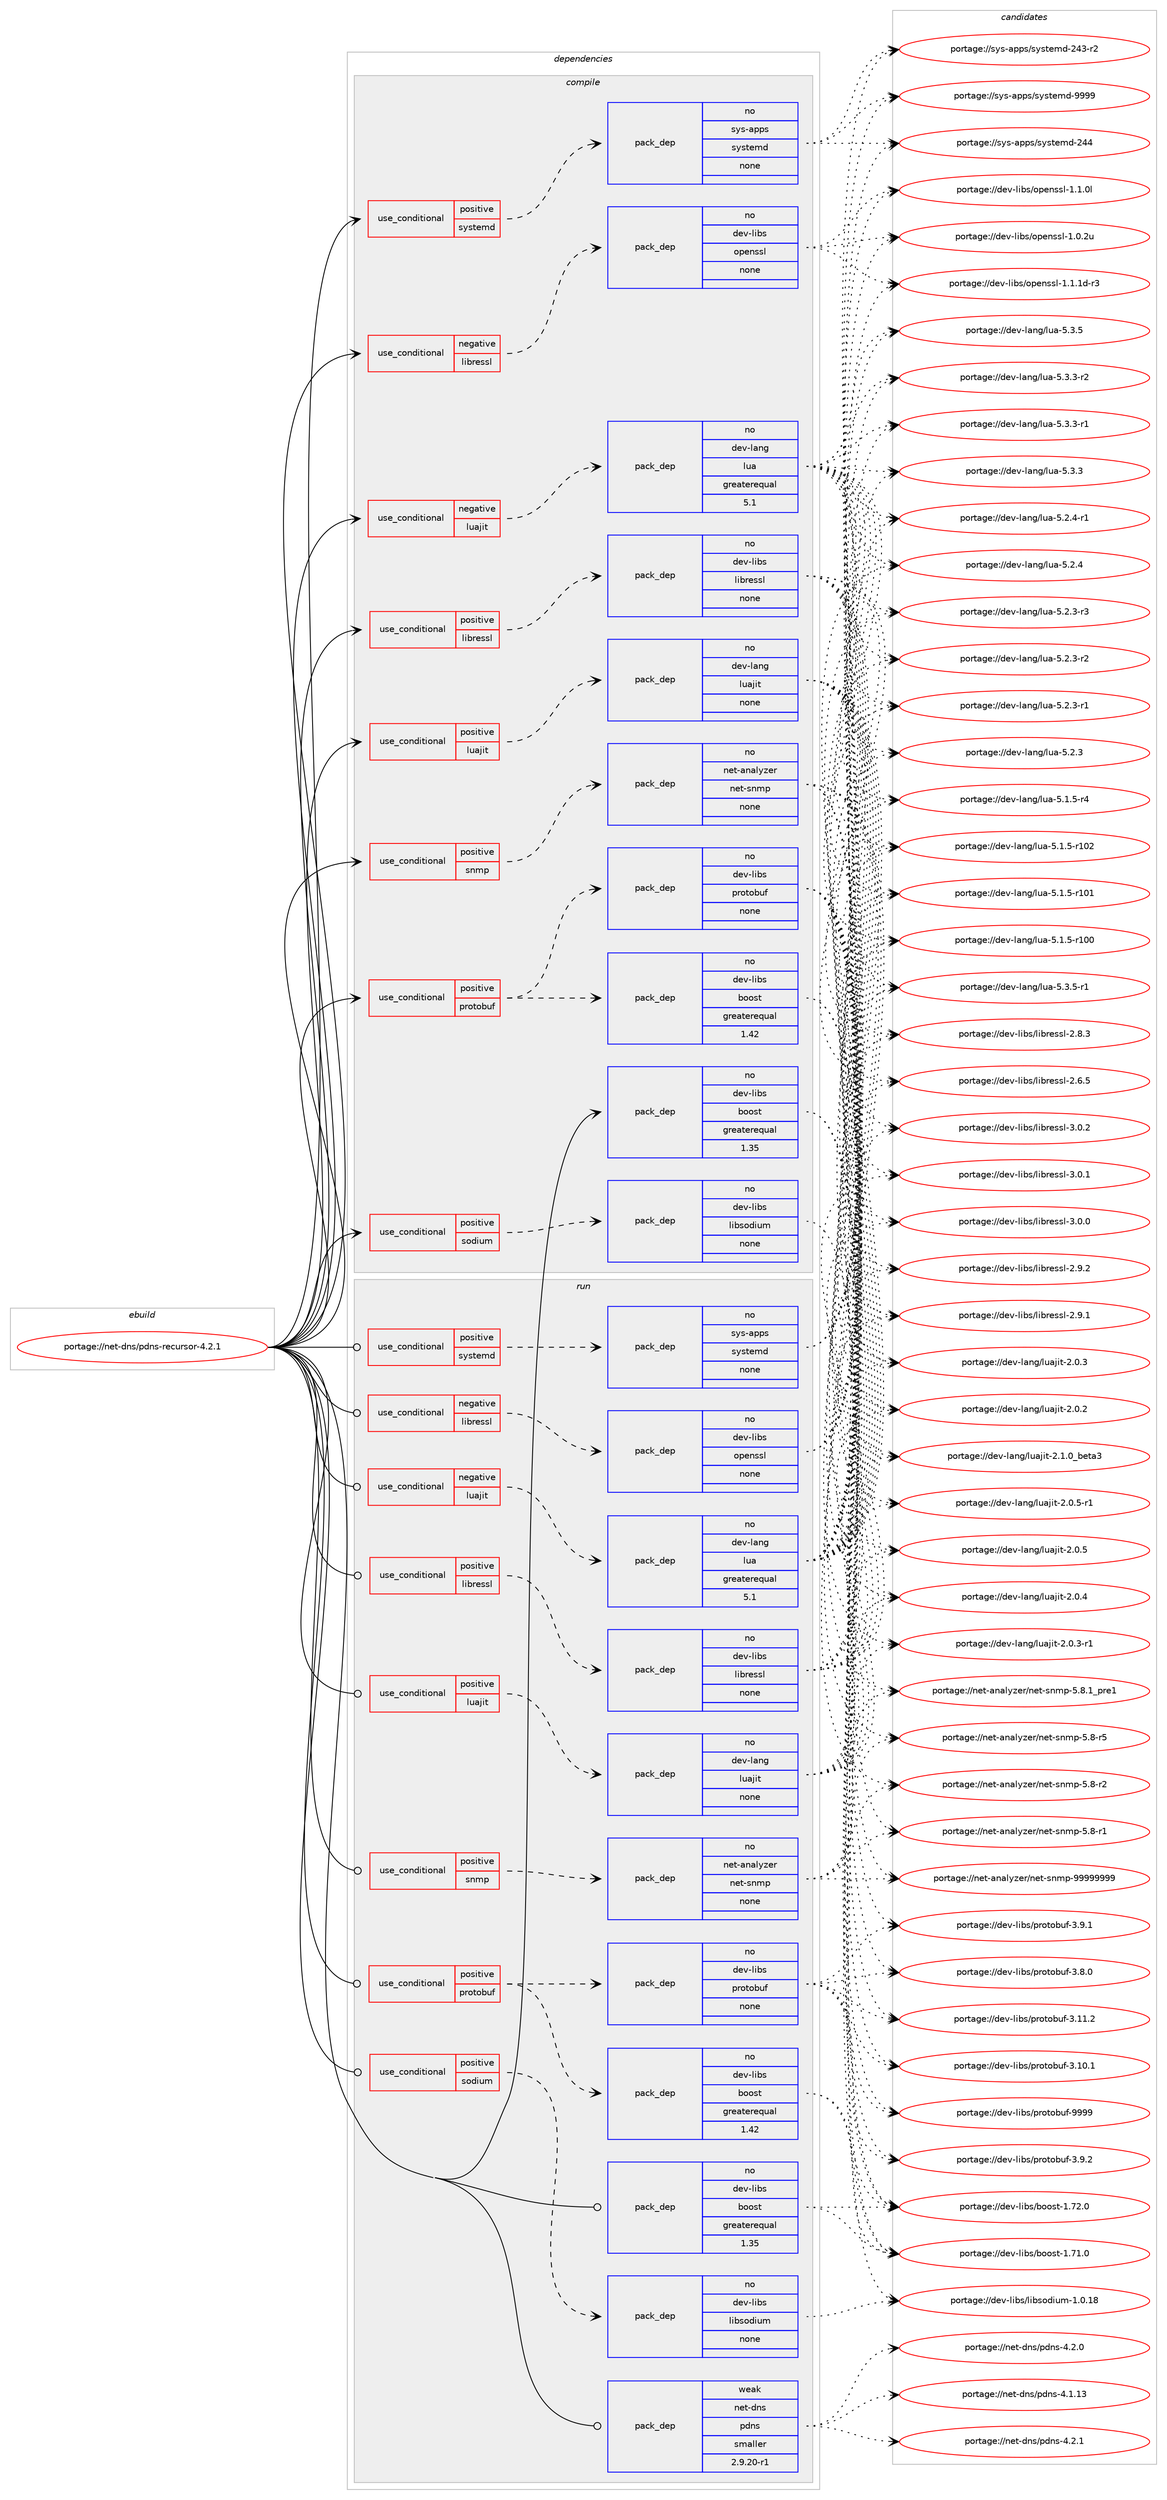 digraph prolog {

# *************
# Graph options
# *************

newrank=true;
concentrate=true;
compound=true;
graph [rankdir=LR,fontname=Helvetica,fontsize=10,ranksep=1.5];#, ranksep=2.5, nodesep=0.2];
edge  [arrowhead=vee];
node  [fontname=Helvetica,fontsize=10];

# **********
# The ebuild
# **********

subgraph cluster_leftcol {
color=gray;
rank=same;
label=<<i>ebuild</i>>;
id [label="portage://net-dns/pdns-recursor-4.2.1", color=red, width=4, href="../net-dns/pdns-recursor-4.2.1.svg"];
}

# ****************
# The dependencies
# ****************

subgraph cluster_midcol {
color=gray;
label=<<i>dependencies</i>>;
subgraph cluster_compile {
fillcolor="#eeeeee";
style=filled;
label=<<i>compile</i>>;
subgraph cond34055 {
dependency160494 [label=<<TABLE BORDER="0" CELLBORDER="1" CELLSPACING="0" CELLPADDING="4"><TR><TD ROWSPAN="3" CELLPADDING="10">use_conditional</TD></TR><TR><TD>negative</TD></TR><TR><TD>libressl</TD></TR></TABLE>>, shape=none, color=red];
subgraph pack123861 {
dependency160495 [label=<<TABLE BORDER="0" CELLBORDER="1" CELLSPACING="0" CELLPADDING="4" WIDTH="220"><TR><TD ROWSPAN="6" CELLPADDING="30">pack_dep</TD></TR><TR><TD WIDTH="110">no</TD></TR><TR><TD>dev-libs</TD></TR><TR><TD>openssl</TD></TR><TR><TD>none</TD></TR><TR><TD></TD></TR></TABLE>>, shape=none, color=blue];
}
dependency160494:e -> dependency160495:w [weight=20,style="dashed",arrowhead="vee"];
}
id:e -> dependency160494:w [weight=20,style="solid",arrowhead="vee"];
subgraph cond34056 {
dependency160496 [label=<<TABLE BORDER="0" CELLBORDER="1" CELLSPACING="0" CELLPADDING="4"><TR><TD ROWSPAN="3" CELLPADDING="10">use_conditional</TD></TR><TR><TD>negative</TD></TR><TR><TD>luajit</TD></TR></TABLE>>, shape=none, color=red];
subgraph pack123862 {
dependency160497 [label=<<TABLE BORDER="0" CELLBORDER="1" CELLSPACING="0" CELLPADDING="4" WIDTH="220"><TR><TD ROWSPAN="6" CELLPADDING="30">pack_dep</TD></TR><TR><TD WIDTH="110">no</TD></TR><TR><TD>dev-lang</TD></TR><TR><TD>lua</TD></TR><TR><TD>greaterequal</TD></TR><TR><TD>5.1</TD></TR></TABLE>>, shape=none, color=blue];
}
dependency160496:e -> dependency160497:w [weight=20,style="dashed",arrowhead="vee"];
}
id:e -> dependency160496:w [weight=20,style="solid",arrowhead="vee"];
subgraph cond34057 {
dependency160498 [label=<<TABLE BORDER="0" CELLBORDER="1" CELLSPACING="0" CELLPADDING="4"><TR><TD ROWSPAN="3" CELLPADDING="10">use_conditional</TD></TR><TR><TD>positive</TD></TR><TR><TD>libressl</TD></TR></TABLE>>, shape=none, color=red];
subgraph pack123863 {
dependency160499 [label=<<TABLE BORDER="0" CELLBORDER="1" CELLSPACING="0" CELLPADDING="4" WIDTH="220"><TR><TD ROWSPAN="6" CELLPADDING="30">pack_dep</TD></TR><TR><TD WIDTH="110">no</TD></TR><TR><TD>dev-libs</TD></TR><TR><TD>libressl</TD></TR><TR><TD>none</TD></TR><TR><TD></TD></TR></TABLE>>, shape=none, color=blue];
}
dependency160498:e -> dependency160499:w [weight=20,style="dashed",arrowhead="vee"];
}
id:e -> dependency160498:w [weight=20,style="solid",arrowhead="vee"];
subgraph cond34058 {
dependency160500 [label=<<TABLE BORDER="0" CELLBORDER="1" CELLSPACING="0" CELLPADDING="4"><TR><TD ROWSPAN="3" CELLPADDING="10">use_conditional</TD></TR><TR><TD>positive</TD></TR><TR><TD>luajit</TD></TR></TABLE>>, shape=none, color=red];
subgraph pack123864 {
dependency160501 [label=<<TABLE BORDER="0" CELLBORDER="1" CELLSPACING="0" CELLPADDING="4" WIDTH="220"><TR><TD ROWSPAN="6" CELLPADDING="30">pack_dep</TD></TR><TR><TD WIDTH="110">no</TD></TR><TR><TD>dev-lang</TD></TR><TR><TD>luajit</TD></TR><TR><TD>none</TD></TR><TR><TD></TD></TR></TABLE>>, shape=none, color=blue];
}
dependency160500:e -> dependency160501:w [weight=20,style="dashed",arrowhead="vee"];
}
id:e -> dependency160500:w [weight=20,style="solid",arrowhead="vee"];
subgraph cond34059 {
dependency160502 [label=<<TABLE BORDER="0" CELLBORDER="1" CELLSPACING="0" CELLPADDING="4"><TR><TD ROWSPAN="3" CELLPADDING="10">use_conditional</TD></TR><TR><TD>positive</TD></TR><TR><TD>protobuf</TD></TR></TABLE>>, shape=none, color=red];
subgraph pack123865 {
dependency160503 [label=<<TABLE BORDER="0" CELLBORDER="1" CELLSPACING="0" CELLPADDING="4" WIDTH="220"><TR><TD ROWSPAN="6" CELLPADDING="30">pack_dep</TD></TR><TR><TD WIDTH="110">no</TD></TR><TR><TD>dev-libs</TD></TR><TR><TD>protobuf</TD></TR><TR><TD>none</TD></TR><TR><TD></TD></TR></TABLE>>, shape=none, color=blue];
}
dependency160502:e -> dependency160503:w [weight=20,style="dashed",arrowhead="vee"];
subgraph pack123866 {
dependency160504 [label=<<TABLE BORDER="0" CELLBORDER="1" CELLSPACING="0" CELLPADDING="4" WIDTH="220"><TR><TD ROWSPAN="6" CELLPADDING="30">pack_dep</TD></TR><TR><TD WIDTH="110">no</TD></TR><TR><TD>dev-libs</TD></TR><TR><TD>boost</TD></TR><TR><TD>greaterequal</TD></TR><TR><TD>1.42</TD></TR></TABLE>>, shape=none, color=blue];
}
dependency160502:e -> dependency160504:w [weight=20,style="dashed",arrowhead="vee"];
}
id:e -> dependency160502:w [weight=20,style="solid",arrowhead="vee"];
subgraph cond34060 {
dependency160505 [label=<<TABLE BORDER="0" CELLBORDER="1" CELLSPACING="0" CELLPADDING="4"><TR><TD ROWSPAN="3" CELLPADDING="10">use_conditional</TD></TR><TR><TD>positive</TD></TR><TR><TD>snmp</TD></TR></TABLE>>, shape=none, color=red];
subgraph pack123867 {
dependency160506 [label=<<TABLE BORDER="0" CELLBORDER="1" CELLSPACING="0" CELLPADDING="4" WIDTH="220"><TR><TD ROWSPAN="6" CELLPADDING="30">pack_dep</TD></TR><TR><TD WIDTH="110">no</TD></TR><TR><TD>net-analyzer</TD></TR><TR><TD>net-snmp</TD></TR><TR><TD>none</TD></TR><TR><TD></TD></TR></TABLE>>, shape=none, color=blue];
}
dependency160505:e -> dependency160506:w [weight=20,style="dashed",arrowhead="vee"];
}
id:e -> dependency160505:w [weight=20,style="solid",arrowhead="vee"];
subgraph cond34061 {
dependency160507 [label=<<TABLE BORDER="0" CELLBORDER="1" CELLSPACING="0" CELLPADDING="4"><TR><TD ROWSPAN="3" CELLPADDING="10">use_conditional</TD></TR><TR><TD>positive</TD></TR><TR><TD>sodium</TD></TR></TABLE>>, shape=none, color=red];
subgraph pack123868 {
dependency160508 [label=<<TABLE BORDER="0" CELLBORDER="1" CELLSPACING="0" CELLPADDING="4" WIDTH="220"><TR><TD ROWSPAN="6" CELLPADDING="30">pack_dep</TD></TR><TR><TD WIDTH="110">no</TD></TR><TR><TD>dev-libs</TD></TR><TR><TD>libsodium</TD></TR><TR><TD>none</TD></TR><TR><TD></TD></TR></TABLE>>, shape=none, color=blue];
}
dependency160507:e -> dependency160508:w [weight=20,style="dashed",arrowhead="vee"];
}
id:e -> dependency160507:w [weight=20,style="solid",arrowhead="vee"];
subgraph cond34062 {
dependency160509 [label=<<TABLE BORDER="0" CELLBORDER="1" CELLSPACING="0" CELLPADDING="4"><TR><TD ROWSPAN="3" CELLPADDING="10">use_conditional</TD></TR><TR><TD>positive</TD></TR><TR><TD>systemd</TD></TR></TABLE>>, shape=none, color=red];
subgraph pack123869 {
dependency160510 [label=<<TABLE BORDER="0" CELLBORDER="1" CELLSPACING="0" CELLPADDING="4" WIDTH="220"><TR><TD ROWSPAN="6" CELLPADDING="30">pack_dep</TD></TR><TR><TD WIDTH="110">no</TD></TR><TR><TD>sys-apps</TD></TR><TR><TD>systemd</TD></TR><TR><TD>none</TD></TR><TR><TD></TD></TR></TABLE>>, shape=none, color=blue];
}
dependency160509:e -> dependency160510:w [weight=20,style="dashed",arrowhead="vee"];
}
id:e -> dependency160509:w [weight=20,style="solid",arrowhead="vee"];
subgraph pack123870 {
dependency160511 [label=<<TABLE BORDER="0" CELLBORDER="1" CELLSPACING="0" CELLPADDING="4" WIDTH="220"><TR><TD ROWSPAN="6" CELLPADDING="30">pack_dep</TD></TR><TR><TD WIDTH="110">no</TD></TR><TR><TD>dev-libs</TD></TR><TR><TD>boost</TD></TR><TR><TD>greaterequal</TD></TR><TR><TD>1.35</TD></TR></TABLE>>, shape=none, color=blue];
}
id:e -> dependency160511:w [weight=20,style="solid",arrowhead="vee"];
}
subgraph cluster_compileandrun {
fillcolor="#eeeeee";
style=filled;
label=<<i>compile and run</i>>;
}
subgraph cluster_run {
fillcolor="#eeeeee";
style=filled;
label=<<i>run</i>>;
subgraph cond34063 {
dependency160512 [label=<<TABLE BORDER="0" CELLBORDER="1" CELLSPACING="0" CELLPADDING="4"><TR><TD ROWSPAN="3" CELLPADDING="10">use_conditional</TD></TR><TR><TD>negative</TD></TR><TR><TD>libressl</TD></TR></TABLE>>, shape=none, color=red];
subgraph pack123871 {
dependency160513 [label=<<TABLE BORDER="0" CELLBORDER="1" CELLSPACING="0" CELLPADDING="4" WIDTH="220"><TR><TD ROWSPAN="6" CELLPADDING="30">pack_dep</TD></TR><TR><TD WIDTH="110">no</TD></TR><TR><TD>dev-libs</TD></TR><TR><TD>openssl</TD></TR><TR><TD>none</TD></TR><TR><TD></TD></TR></TABLE>>, shape=none, color=blue];
}
dependency160512:e -> dependency160513:w [weight=20,style="dashed",arrowhead="vee"];
}
id:e -> dependency160512:w [weight=20,style="solid",arrowhead="odot"];
subgraph cond34064 {
dependency160514 [label=<<TABLE BORDER="0" CELLBORDER="1" CELLSPACING="0" CELLPADDING="4"><TR><TD ROWSPAN="3" CELLPADDING="10">use_conditional</TD></TR><TR><TD>negative</TD></TR><TR><TD>luajit</TD></TR></TABLE>>, shape=none, color=red];
subgraph pack123872 {
dependency160515 [label=<<TABLE BORDER="0" CELLBORDER="1" CELLSPACING="0" CELLPADDING="4" WIDTH="220"><TR><TD ROWSPAN="6" CELLPADDING="30">pack_dep</TD></TR><TR><TD WIDTH="110">no</TD></TR><TR><TD>dev-lang</TD></TR><TR><TD>lua</TD></TR><TR><TD>greaterequal</TD></TR><TR><TD>5.1</TD></TR></TABLE>>, shape=none, color=blue];
}
dependency160514:e -> dependency160515:w [weight=20,style="dashed",arrowhead="vee"];
}
id:e -> dependency160514:w [weight=20,style="solid",arrowhead="odot"];
subgraph cond34065 {
dependency160516 [label=<<TABLE BORDER="0" CELLBORDER="1" CELLSPACING="0" CELLPADDING="4"><TR><TD ROWSPAN="3" CELLPADDING="10">use_conditional</TD></TR><TR><TD>positive</TD></TR><TR><TD>libressl</TD></TR></TABLE>>, shape=none, color=red];
subgraph pack123873 {
dependency160517 [label=<<TABLE BORDER="0" CELLBORDER="1" CELLSPACING="0" CELLPADDING="4" WIDTH="220"><TR><TD ROWSPAN="6" CELLPADDING="30">pack_dep</TD></TR><TR><TD WIDTH="110">no</TD></TR><TR><TD>dev-libs</TD></TR><TR><TD>libressl</TD></TR><TR><TD>none</TD></TR><TR><TD></TD></TR></TABLE>>, shape=none, color=blue];
}
dependency160516:e -> dependency160517:w [weight=20,style="dashed",arrowhead="vee"];
}
id:e -> dependency160516:w [weight=20,style="solid",arrowhead="odot"];
subgraph cond34066 {
dependency160518 [label=<<TABLE BORDER="0" CELLBORDER="1" CELLSPACING="0" CELLPADDING="4"><TR><TD ROWSPAN="3" CELLPADDING="10">use_conditional</TD></TR><TR><TD>positive</TD></TR><TR><TD>luajit</TD></TR></TABLE>>, shape=none, color=red];
subgraph pack123874 {
dependency160519 [label=<<TABLE BORDER="0" CELLBORDER="1" CELLSPACING="0" CELLPADDING="4" WIDTH="220"><TR><TD ROWSPAN="6" CELLPADDING="30">pack_dep</TD></TR><TR><TD WIDTH="110">no</TD></TR><TR><TD>dev-lang</TD></TR><TR><TD>luajit</TD></TR><TR><TD>none</TD></TR><TR><TD></TD></TR></TABLE>>, shape=none, color=blue];
}
dependency160518:e -> dependency160519:w [weight=20,style="dashed",arrowhead="vee"];
}
id:e -> dependency160518:w [weight=20,style="solid",arrowhead="odot"];
subgraph cond34067 {
dependency160520 [label=<<TABLE BORDER="0" CELLBORDER="1" CELLSPACING="0" CELLPADDING="4"><TR><TD ROWSPAN="3" CELLPADDING="10">use_conditional</TD></TR><TR><TD>positive</TD></TR><TR><TD>protobuf</TD></TR></TABLE>>, shape=none, color=red];
subgraph pack123875 {
dependency160521 [label=<<TABLE BORDER="0" CELLBORDER="1" CELLSPACING="0" CELLPADDING="4" WIDTH="220"><TR><TD ROWSPAN="6" CELLPADDING="30">pack_dep</TD></TR><TR><TD WIDTH="110">no</TD></TR><TR><TD>dev-libs</TD></TR><TR><TD>protobuf</TD></TR><TR><TD>none</TD></TR><TR><TD></TD></TR></TABLE>>, shape=none, color=blue];
}
dependency160520:e -> dependency160521:w [weight=20,style="dashed",arrowhead="vee"];
subgraph pack123876 {
dependency160522 [label=<<TABLE BORDER="0" CELLBORDER="1" CELLSPACING="0" CELLPADDING="4" WIDTH="220"><TR><TD ROWSPAN="6" CELLPADDING="30">pack_dep</TD></TR><TR><TD WIDTH="110">no</TD></TR><TR><TD>dev-libs</TD></TR><TR><TD>boost</TD></TR><TR><TD>greaterequal</TD></TR><TR><TD>1.42</TD></TR></TABLE>>, shape=none, color=blue];
}
dependency160520:e -> dependency160522:w [weight=20,style="dashed",arrowhead="vee"];
}
id:e -> dependency160520:w [weight=20,style="solid",arrowhead="odot"];
subgraph cond34068 {
dependency160523 [label=<<TABLE BORDER="0" CELLBORDER="1" CELLSPACING="0" CELLPADDING="4"><TR><TD ROWSPAN="3" CELLPADDING="10">use_conditional</TD></TR><TR><TD>positive</TD></TR><TR><TD>snmp</TD></TR></TABLE>>, shape=none, color=red];
subgraph pack123877 {
dependency160524 [label=<<TABLE BORDER="0" CELLBORDER="1" CELLSPACING="0" CELLPADDING="4" WIDTH="220"><TR><TD ROWSPAN="6" CELLPADDING="30">pack_dep</TD></TR><TR><TD WIDTH="110">no</TD></TR><TR><TD>net-analyzer</TD></TR><TR><TD>net-snmp</TD></TR><TR><TD>none</TD></TR><TR><TD></TD></TR></TABLE>>, shape=none, color=blue];
}
dependency160523:e -> dependency160524:w [weight=20,style="dashed",arrowhead="vee"];
}
id:e -> dependency160523:w [weight=20,style="solid",arrowhead="odot"];
subgraph cond34069 {
dependency160525 [label=<<TABLE BORDER="0" CELLBORDER="1" CELLSPACING="0" CELLPADDING="4"><TR><TD ROWSPAN="3" CELLPADDING="10">use_conditional</TD></TR><TR><TD>positive</TD></TR><TR><TD>sodium</TD></TR></TABLE>>, shape=none, color=red];
subgraph pack123878 {
dependency160526 [label=<<TABLE BORDER="0" CELLBORDER="1" CELLSPACING="0" CELLPADDING="4" WIDTH="220"><TR><TD ROWSPAN="6" CELLPADDING="30">pack_dep</TD></TR><TR><TD WIDTH="110">no</TD></TR><TR><TD>dev-libs</TD></TR><TR><TD>libsodium</TD></TR><TR><TD>none</TD></TR><TR><TD></TD></TR></TABLE>>, shape=none, color=blue];
}
dependency160525:e -> dependency160526:w [weight=20,style="dashed",arrowhead="vee"];
}
id:e -> dependency160525:w [weight=20,style="solid",arrowhead="odot"];
subgraph cond34070 {
dependency160527 [label=<<TABLE BORDER="0" CELLBORDER="1" CELLSPACING="0" CELLPADDING="4"><TR><TD ROWSPAN="3" CELLPADDING="10">use_conditional</TD></TR><TR><TD>positive</TD></TR><TR><TD>systemd</TD></TR></TABLE>>, shape=none, color=red];
subgraph pack123879 {
dependency160528 [label=<<TABLE BORDER="0" CELLBORDER="1" CELLSPACING="0" CELLPADDING="4" WIDTH="220"><TR><TD ROWSPAN="6" CELLPADDING="30">pack_dep</TD></TR><TR><TD WIDTH="110">no</TD></TR><TR><TD>sys-apps</TD></TR><TR><TD>systemd</TD></TR><TR><TD>none</TD></TR><TR><TD></TD></TR></TABLE>>, shape=none, color=blue];
}
dependency160527:e -> dependency160528:w [weight=20,style="dashed",arrowhead="vee"];
}
id:e -> dependency160527:w [weight=20,style="solid",arrowhead="odot"];
subgraph pack123880 {
dependency160529 [label=<<TABLE BORDER="0" CELLBORDER="1" CELLSPACING="0" CELLPADDING="4" WIDTH="220"><TR><TD ROWSPAN="6" CELLPADDING="30">pack_dep</TD></TR><TR><TD WIDTH="110">no</TD></TR><TR><TD>dev-libs</TD></TR><TR><TD>boost</TD></TR><TR><TD>greaterequal</TD></TR><TR><TD>1.35</TD></TR></TABLE>>, shape=none, color=blue];
}
id:e -> dependency160529:w [weight=20,style="solid",arrowhead="odot"];
subgraph pack123881 {
dependency160530 [label=<<TABLE BORDER="0" CELLBORDER="1" CELLSPACING="0" CELLPADDING="4" WIDTH="220"><TR><TD ROWSPAN="6" CELLPADDING="30">pack_dep</TD></TR><TR><TD WIDTH="110">weak</TD></TR><TR><TD>net-dns</TD></TR><TR><TD>pdns</TD></TR><TR><TD>smaller</TD></TR><TR><TD>2.9.20-r1</TD></TR></TABLE>>, shape=none, color=blue];
}
id:e -> dependency160530:w [weight=20,style="solid",arrowhead="odot"];
}
}

# **************
# The candidates
# **************

subgraph cluster_choices {
rank=same;
color=gray;
label=<<i>candidates</i>>;

subgraph choice123861 {
color=black;
nodesep=1;
choice1001011184510810598115471111121011101151151084549464946491004511451 [label="portage://dev-libs/openssl-1.1.1d-r3", color=red, width=4,href="../dev-libs/openssl-1.1.1d-r3.svg"];
choice100101118451081059811547111112101110115115108454946494648108 [label="portage://dev-libs/openssl-1.1.0l", color=red, width=4,href="../dev-libs/openssl-1.1.0l.svg"];
choice100101118451081059811547111112101110115115108454946484650117 [label="portage://dev-libs/openssl-1.0.2u", color=red, width=4,href="../dev-libs/openssl-1.0.2u.svg"];
dependency160495:e -> choice1001011184510810598115471111121011101151151084549464946491004511451:w [style=dotted,weight="100"];
dependency160495:e -> choice100101118451081059811547111112101110115115108454946494648108:w [style=dotted,weight="100"];
dependency160495:e -> choice100101118451081059811547111112101110115115108454946484650117:w [style=dotted,weight="100"];
}
subgraph choice123862 {
color=black;
nodesep=1;
choice100101118451089711010347108117974553465146534511449 [label="portage://dev-lang/lua-5.3.5-r1", color=red, width=4,href="../dev-lang/lua-5.3.5-r1.svg"];
choice10010111845108971101034710811797455346514653 [label="portage://dev-lang/lua-5.3.5", color=red, width=4,href="../dev-lang/lua-5.3.5.svg"];
choice100101118451089711010347108117974553465146514511450 [label="portage://dev-lang/lua-5.3.3-r2", color=red, width=4,href="../dev-lang/lua-5.3.3-r2.svg"];
choice100101118451089711010347108117974553465146514511449 [label="portage://dev-lang/lua-5.3.3-r1", color=red, width=4,href="../dev-lang/lua-5.3.3-r1.svg"];
choice10010111845108971101034710811797455346514651 [label="portage://dev-lang/lua-5.3.3", color=red, width=4,href="../dev-lang/lua-5.3.3.svg"];
choice100101118451089711010347108117974553465046524511449 [label="portage://dev-lang/lua-5.2.4-r1", color=red, width=4,href="../dev-lang/lua-5.2.4-r1.svg"];
choice10010111845108971101034710811797455346504652 [label="portage://dev-lang/lua-5.2.4", color=red, width=4,href="../dev-lang/lua-5.2.4.svg"];
choice100101118451089711010347108117974553465046514511451 [label="portage://dev-lang/lua-5.2.3-r3", color=red, width=4,href="../dev-lang/lua-5.2.3-r3.svg"];
choice100101118451089711010347108117974553465046514511450 [label="portage://dev-lang/lua-5.2.3-r2", color=red, width=4,href="../dev-lang/lua-5.2.3-r2.svg"];
choice100101118451089711010347108117974553465046514511449 [label="portage://dev-lang/lua-5.2.3-r1", color=red, width=4,href="../dev-lang/lua-5.2.3-r1.svg"];
choice10010111845108971101034710811797455346504651 [label="portage://dev-lang/lua-5.2.3", color=red, width=4,href="../dev-lang/lua-5.2.3.svg"];
choice100101118451089711010347108117974553464946534511452 [label="portage://dev-lang/lua-5.1.5-r4", color=red, width=4,href="../dev-lang/lua-5.1.5-r4.svg"];
choice1001011184510897110103471081179745534649465345114494850 [label="portage://dev-lang/lua-5.1.5-r102", color=red, width=4,href="../dev-lang/lua-5.1.5-r102.svg"];
choice1001011184510897110103471081179745534649465345114494849 [label="portage://dev-lang/lua-5.1.5-r101", color=red, width=4,href="../dev-lang/lua-5.1.5-r101.svg"];
choice1001011184510897110103471081179745534649465345114494848 [label="portage://dev-lang/lua-5.1.5-r100", color=red, width=4,href="../dev-lang/lua-5.1.5-r100.svg"];
dependency160497:e -> choice100101118451089711010347108117974553465146534511449:w [style=dotted,weight="100"];
dependency160497:e -> choice10010111845108971101034710811797455346514653:w [style=dotted,weight="100"];
dependency160497:e -> choice100101118451089711010347108117974553465146514511450:w [style=dotted,weight="100"];
dependency160497:e -> choice100101118451089711010347108117974553465146514511449:w [style=dotted,weight="100"];
dependency160497:e -> choice10010111845108971101034710811797455346514651:w [style=dotted,weight="100"];
dependency160497:e -> choice100101118451089711010347108117974553465046524511449:w [style=dotted,weight="100"];
dependency160497:e -> choice10010111845108971101034710811797455346504652:w [style=dotted,weight="100"];
dependency160497:e -> choice100101118451089711010347108117974553465046514511451:w [style=dotted,weight="100"];
dependency160497:e -> choice100101118451089711010347108117974553465046514511450:w [style=dotted,weight="100"];
dependency160497:e -> choice100101118451089711010347108117974553465046514511449:w [style=dotted,weight="100"];
dependency160497:e -> choice10010111845108971101034710811797455346504651:w [style=dotted,weight="100"];
dependency160497:e -> choice100101118451089711010347108117974553464946534511452:w [style=dotted,weight="100"];
dependency160497:e -> choice1001011184510897110103471081179745534649465345114494850:w [style=dotted,weight="100"];
dependency160497:e -> choice1001011184510897110103471081179745534649465345114494849:w [style=dotted,weight="100"];
dependency160497:e -> choice1001011184510897110103471081179745534649465345114494848:w [style=dotted,weight="100"];
}
subgraph choice123863 {
color=black;
nodesep=1;
choice10010111845108105981154710810598114101115115108455146484650 [label="portage://dev-libs/libressl-3.0.2", color=red, width=4,href="../dev-libs/libressl-3.0.2.svg"];
choice10010111845108105981154710810598114101115115108455146484649 [label="portage://dev-libs/libressl-3.0.1", color=red, width=4,href="../dev-libs/libressl-3.0.1.svg"];
choice10010111845108105981154710810598114101115115108455146484648 [label="portage://dev-libs/libressl-3.0.0", color=red, width=4,href="../dev-libs/libressl-3.0.0.svg"];
choice10010111845108105981154710810598114101115115108455046574650 [label="portage://dev-libs/libressl-2.9.2", color=red, width=4,href="../dev-libs/libressl-2.9.2.svg"];
choice10010111845108105981154710810598114101115115108455046574649 [label="portage://dev-libs/libressl-2.9.1", color=red, width=4,href="../dev-libs/libressl-2.9.1.svg"];
choice10010111845108105981154710810598114101115115108455046564651 [label="portage://dev-libs/libressl-2.8.3", color=red, width=4,href="../dev-libs/libressl-2.8.3.svg"];
choice10010111845108105981154710810598114101115115108455046544653 [label="portage://dev-libs/libressl-2.6.5", color=red, width=4,href="../dev-libs/libressl-2.6.5.svg"];
dependency160499:e -> choice10010111845108105981154710810598114101115115108455146484650:w [style=dotted,weight="100"];
dependency160499:e -> choice10010111845108105981154710810598114101115115108455146484649:w [style=dotted,weight="100"];
dependency160499:e -> choice10010111845108105981154710810598114101115115108455146484648:w [style=dotted,weight="100"];
dependency160499:e -> choice10010111845108105981154710810598114101115115108455046574650:w [style=dotted,weight="100"];
dependency160499:e -> choice10010111845108105981154710810598114101115115108455046574649:w [style=dotted,weight="100"];
dependency160499:e -> choice10010111845108105981154710810598114101115115108455046564651:w [style=dotted,weight="100"];
dependency160499:e -> choice10010111845108105981154710810598114101115115108455046544653:w [style=dotted,weight="100"];
}
subgraph choice123864 {
color=black;
nodesep=1;
choice1001011184510897110103471081179710610511645504649464895981011169751 [label="portage://dev-lang/luajit-2.1.0_beta3", color=red, width=4,href="../dev-lang/luajit-2.1.0_beta3.svg"];
choice100101118451089711010347108117971061051164550464846534511449 [label="portage://dev-lang/luajit-2.0.5-r1", color=red, width=4,href="../dev-lang/luajit-2.0.5-r1.svg"];
choice10010111845108971101034710811797106105116455046484653 [label="portage://dev-lang/luajit-2.0.5", color=red, width=4,href="../dev-lang/luajit-2.0.5.svg"];
choice10010111845108971101034710811797106105116455046484652 [label="portage://dev-lang/luajit-2.0.4", color=red, width=4,href="../dev-lang/luajit-2.0.4.svg"];
choice100101118451089711010347108117971061051164550464846514511449 [label="portage://dev-lang/luajit-2.0.3-r1", color=red, width=4,href="../dev-lang/luajit-2.0.3-r1.svg"];
choice10010111845108971101034710811797106105116455046484651 [label="portage://dev-lang/luajit-2.0.3", color=red, width=4,href="../dev-lang/luajit-2.0.3.svg"];
choice10010111845108971101034710811797106105116455046484650 [label="portage://dev-lang/luajit-2.0.2", color=red, width=4,href="../dev-lang/luajit-2.0.2.svg"];
dependency160501:e -> choice1001011184510897110103471081179710610511645504649464895981011169751:w [style=dotted,weight="100"];
dependency160501:e -> choice100101118451089711010347108117971061051164550464846534511449:w [style=dotted,weight="100"];
dependency160501:e -> choice10010111845108971101034710811797106105116455046484653:w [style=dotted,weight="100"];
dependency160501:e -> choice10010111845108971101034710811797106105116455046484652:w [style=dotted,weight="100"];
dependency160501:e -> choice100101118451089711010347108117971061051164550464846514511449:w [style=dotted,weight="100"];
dependency160501:e -> choice10010111845108971101034710811797106105116455046484651:w [style=dotted,weight="100"];
dependency160501:e -> choice10010111845108971101034710811797106105116455046484650:w [style=dotted,weight="100"];
}
subgraph choice123865 {
color=black;
nodesep=1;
choice100101118451081059811547112114111116111981171024557575757 [label="portage://dev-libs/protobuf-9999", color=red, width=4,href="../dev-libs/protobuf-9999.svg"];
choice10010111845108105981154711211411111611198117102455146574650 [label="portage://dev-libs/protobuf-3.9.2", color=red, width=4,href="../dev-libs/protobuf-3.9.2.svg"];
choice10010111845108105981154711211411111611198117102455146574649 [label="portage://dev-libs/protobuf-3.9.1", color=red, width=4,href="../dev-libs/protobuf-3.9.1.svg"];
choice10010111845108105981154711211411111611198117102455146564648 [label="portage://dev-libs/protobuf-3.8.0", color=red, width=4,href="../dev-libs/protobuf-3.8.0.svg"];
choice1001011184510810598115471121141111161119811710245514649494650 [label="portage://dev-libs/protobuf-3.11.2", color=red, width=4,href="../dev-libs/protobuf-3.11.2.svg"];
choice1001011184510810598115471121141111161119811710245514649484649 [label="portage://dev-libs/protobuf-3.10.1", color=red, width=4,href="../dev-libs/protobuf-3.10.1.svg"];
dependency160503:e -> choice100101118451081059811547112114111116111981171024557575757:w [style=dotted,weight="100"];
dependency160503:e -> choice10010111845108105981154711211411111611198117102455146574650:w [style=dotted,weight="100"];
dependency160503:e -> choice10010111845108105981154711211411111611198117102455146574649:w [style=dotted,weight="100"];
dependency160503:e -> choice10010111845108105981154711211411111611198117102455146564648:w [style=dotted,weight="100"];
dependency160503:e -> choice1001011184510810598115471121141111161119811710245514649494650:w [style=dotted,weight="100"];
dependency160503:e -> choice1001011184510810598115471121141111161119811710245514649484649:w [style=dotted,weight="100"];
}
subgraph choice123866 {
color=black;
nodesep=1;
choice1001011184510810598115479811111111511645494655504648 [label="portage://dev-libs/boost-1.72.0", color=red, width=4,href="../dev-libs/boost-1.72.0.svg"];
choice1001011184510810598115479811111111511645494655494648 [label="portage://dev-libs/boost-1.71.0", color=red, width=4,href="../dev-libs/boost-1.71.0.svg"];
dependency160504:e -> choice1001011184510810598115479811111111511645494655504648:w [style=dotted,weight="100"];
dependency160504:e -> choice1001011184510810598115479811111111511645494655494648:w [style=dotted,weight="100"];
}
subgraph choice123867 {
color=black;
nodesep=1;
choice1101011164597110971081211221011144711010111645115110109112455757575757575757 [label="portage://net-analyzer/net-snmp-99999999", color=red, width=4,href="../net-analyzer/net-snmp-99999999.svg"];
choice11010111645971109710812112210111447110101116451151101091124553465646499511211410149 [label="portage://net-analyzer/net-snmp-5.8.1_pre1", color=red, width=4,href="../net-analyzer/net-snmp-5.8.1_pre1.svg"];
choice1101011164597110971081211221011144711010111645115110109112455346564511453 [label="portage://net-analyzer/net-snmp-5.8-r5", color=red, width=4,href="../net-analyzer/net-snmp-5.8-r5.svg"];
choice1101011164597110971081211221011144711010111645115110109112455346564511450 [label="portage://net-analyzer/net-snmp-5.8-r2", color=red, width=4,href="../net-analyzer/net-snmp-5.8-r2.svg"];
choice1101011164597110971081211221011144711010111645115110109112455346564511449 [label="portage://net-analyzer/net-snmp-5.8-r1", color=red, width=4,href="../net-analyzer/net-snmp-5.8-r1.svg"];
dependency160506:e -> choice1101011164597110971081211221011144711010111645115110109112455757575757575757:w [style=dotted,weight="100"];
dependency160506:e -> choice11010111645971109710812112210111447110101116451151101091124553465646499511211410149:w [style=dotted,weight="100"];
dependency160506:e -> choice1101011164597110971081211221011144711010111645115110109112455346564511453:w [style=dotted,weight="100"];
dependency160506:e -> choice1101011164597110971081211221011144711010111645115110109112455346564511450:w [style=dotted,weight="100"];
dependency160506:e -> choice1101011164597110971081211221011144711010111645115110109112455346564511449:w [style=dotted,weight="100"];
}
subgraph choice123868 {
color=black;
nodesep=1;
choice1001011184510810598115471081059811511110010511710945494648464956 [label="portage://dev-libs/libsodium-1.0.18", color=red, width=4,href="../dev-libs/libsodium-1.0.18.svg"];
dependency160508:e -> choice1001011184510810598115471081059811511110010511710945494648464956:w [style=dotted,weight="100"];
}
subgraph choice123869 {
color=black;
nodesep=1;
choice1151211154597112112115471151211151161011091004557575757 [label="portage://sys-apps/systemd-9999", color=red, width=4,href="../sys-apps/systemd-9999.svg"];
choice11512111545971121121154711512111511610110910045505252 [label="portage://sys-apps/systemd-244", color=red, width=4,href="../sys-apps/systemd-244.svg"];
choice115121115459711211211547115121115116101109100455052514511450 [label="portage://sys-apps/systemd-243-r2", color=red, width=4,href="../sys-apps/systemd-243-r2.svg"];
dependency160510:e -> choice1151211154597112112115471151211151161011091004557575757:w [style=dotted,weight="100"];
dependency160510:e -> choice11512111545971121121154711512111511610110910045505252:w [style=dotted,weight="100"];
dependency160510:e -> choice115121115459711211211547115121115116101109100455052514511450:w [style=dotted,weight="100"];
}
subgraph choice123870 {
color=black;
nodesep=1;
choice1001011184510810598115479811111111511645494655504648 [label="portage://dev-libs/boost-1.72.0", color=red, width=4,href="../dev-libs/boost-1.72.0.svg"];
choice1001011184510810598115479811111111511645494655494648 [label="portage://dev-libs/boost-1.71.0", color=red, width=4,href="../dev-libs/boost-1.71.0.svg"];
dependency160511:e -> choice1001011184510810598115479811111111511645494655504648:w [style=dotted,weight="100"];
dependency160511:e -> choice1001011184510810598115479811111111511645494655494648:w [style=dotted,weight="100"];
}
subgraph choice123871 {
color=black;
nodesep=1;
choice1001011184510810598115471111121011101151151084549464946491004511451 [label="portage://dev-libs/openssl-1.1.1d-r3", color=red, width=4,href="../dev-libs/openssl-1.1.1d-r3.svg"];
choice100101118451081059811547111112101110115115108454946494648108 [label="portage://dev-libs/openssl-1.1.0l", color=red, width=4,href="../dev-libs/openssl-1.1.0l.svg"];
choice100101118451081059811547111112101110115115108454946484650117 [label="portage://dev-libs/openssl-1.0.2u", color=red, width=4,href="../dev-libs/openssl-1.0.2u.svg"];
dependency160513:e -> choice1001011184510810598115471111121011101151151084549464946491004511451:w [style=dotted,weight="100"];
dependency160513:e -> choice100101118451081059811547111112101110115115108454946494648108:w [style=dotted,weight="100"];
dependency160513:e -> choice100101118451081059811547111112101110115115108454946484650117:w [style=dotted,weight="100"];
}
subgraph choice123872 {
color=black;
nodesep=1;
choice100101118451089711010347108117974553465146534511449 [label="portage://dev-lang/lua-5.3.5-r1", color=red, width=4,href="../dev-lang/lua-5.3.5-r1.svg"];
choice10010111845108971101034710811797455346514653 [label="portage://dev-lang/lua-5.3.5", color=red, width=4,href="../dev-lang/lua-5.3.5.svg"];
choice100101118451089711010347108117974553465146514511450 [label="portage://dev-lang/lua-5.3.3-r2", color=red, width=4,href="../dev-lang/lua-5.3.3-r2.svg"];
choice100101118451089711010347108117974553465146514511449 [label="portage://dev-lang/lua-5.3.3-r1", color=red, width=4,href="../dev-lang/lua-5.3.3-r1.svg"];
choice10010111845108971101034710811797455346514651 [label="portage://dev-lang/lua-5.3.3", color=red, width=4,href="../dev-lang/lua-5.3.3.svg"];
choice100101118451089711010347108117974553465046524511449 [label="portage://dev-lang/lua-5.2.4-r1", color=red, width=4,href="../dev-lang/lua-5.2.4-r1.svg"];
choice10010111845108971101034710811797455346504652 [label="portage://dev-lang/lua-5.2.4", color=red, width=4,href="../dev-lang/lua-5.2.4.svg"];
choice100101118451089711010347108117974553465046514511451 [label="portage://dev-lang/lua-5.2.3-r3", color=red, width=4,href="../dev-lang/lua-5.2.3-r3.svg"];
choice100101118451089711010347108117974553465046514511450 [label="portage://dev-lang/lua-5.2.3-r2", color=red, width=4,href="../dev-lang/lua-5.2.3-r2.svg"];
choice100101118451089711010347108117974553465046514511449 [label="portage://dev-lang/lua-5.2.3-r1", color=red, width=4,href="../dev-lang/lua-5.2.3-r1.svg"];
choice10010111845108971101034710811797455346504651 [label="portage://dev-lang/lua-5.2.3", color=red, width=4,href="../dev-lang/lua-5.2.3.svg"];
choice100101118451089711010347108117974553464946534511452 [label="portage://dev-lang/lua-5.1.5-r4", color=red, width=4,href="../dev-lang/lua-5.1.5-r4.svg"];
choice1001011184510897110103471081179745534649465345114494850 [label="portage://dev-lang/lua-5.1.5-r102", color=red, width=4,href="../dev-lang/lua-5.1.5-r102.svg"];
choice1001011184510897110103471081179745534649465345114494849 [label="portage://dev-lang/lua-5.1.5-r101", color=red, width=4,href="../dev-lang/lua-5.1.5-r101.svg"];
choice1001011184510897110103471081179745534649465345114494848 [label="portage://dev-lang/lua-5.1.5-r100", color=red, width=4,href="../dev-lang/lua-5.1.5-r100.svg"];
dependency160515:e -> choice100101118451089711010347108117974553465146534511449:w [style=dotted,weight="100"];
dependency160515:e -> choice10010111845108971101034710811797455346514653:w [style=dotted,weight="100"];
dependency160515:e -> choice100101118451089711010347108117974553465146514511450:w [style=dotted,weight="100"];
dependency160515:e -> choice100101118451089711010347108117974553465146514511449:w [style=dotted,weight="100"];
dependency160515:e -> choice10010111845108971101034710811797455346514651:w [style=dotted,weight="100"];
dependency160515:e -> choice100101118451089711010347108117974553465046524511449:w [style=dotted,weight="100"];
dependency160515:e -> choice10010111845108971101034710811797455346504652:w [style=dotted,weight="100"];
dependency160515:e -> choice100101118451089711010347108117974553465046514511451:w [style=dotted,weight="100"];
dependency160515:e -> choice100101118451089711010347108117974553465046514511450:w [style=dotted,weight="100"];
dependency160515:e -> choice100101118451089711010347108117974553465046514511449:w [style=dotted,weight="100"];
dependency160515:e -> choice10010111845108971101034710811797455346504651:w [style=dotted,weight="100"];
dependency160515:e -> choice100101118451089711010347108117974553464946534511452:w [style=dotted,weight="100"];
dependency160515:e -> choice1001011184510897110103471081179745534649465345114494850:w [style=dotted,weight="100"];
dependency160515:e -> choice1001011184510897110103471081179745534649465345114494849:w [style=dotted,weight="100"];
dependency160515:e -> choice1001011184510897110103471081179745534649465345114494848:w [style=dotted,weight="100"];
}
subgraph choice123873 {
color=black;
nodesep=1;
choice10010111845108105981154710810598114101115115108455146484650 [label="portage://dev-libs/libressl-3.0.2", color=red, width=4,href="../dev-libs/libressl-3.0.2.svg"];
choice10010111845108105981154710810598114101115115108455146484649 [label="portage://dev-libs/libressl-3.0.1", color=red, width=4,href="../dev-libs/libressl-3.0.1.svg"];
choice10010111845108105981154710810598114101115115108455146484648 [label="portage://dev-libs/libressl-3.0.0", color=red, width=4,href="../dev-libs/libressl-3.0.0.svg"];
choice10010111845108105981154710810598114101115115108455046574650 [label="portage://dev-libs/libressl-2.9.2", color=red, width=4,href="../dev-libs/libressl-2.9.2.svg"];
choice10010111845108105981154710810598114101115115108455046574649 [label="portage://dev-libs/libressl-2.9.1", color=red, width=4,href="../dev-libs/libressl-2.9.1.svg"];
choice10010111845108105981154710810598114101115115108455046564651 [label="portage://dev-libs/libressl-2.8.3", color=red, width=4,href="../dev-libs/libressl-2.8.3.svg"];
choice10010111845108105981154710810598114101115115108455046544653 [label="portage://dev-libs/libressl-2.6.5", color=red, width=4,href="../dev-libs/libressl-2.6.5.svg"];
dependency160517:e -> choice10010111845108105981154710810598114101115115108455146484650:w [style=dotted,weight="100"];
dependency160517:e -> choice10010111845108105981154710810598114101115115108455146484649:w [style=dotted,weight="100"];
dependency160517:e -> choice10010111845108105981154710810598114101115115108455146484648:w [style=dotted,weight="100"];
dependency160517:e -> choice10010111845108105981154710810598114101115115108455046574650:w [style=dotted,weight="100"];
dependency160517:e -> choice10010111845108105981154710810598114101115115108455046574649:w [style=dotted,weight="100"];
dependency160517:e -> choice10010111845108105981154710810598114101115115108455046564651:w [style=dotted,weight="100"];
dependency160517:e -> choice10010111845108105981154710810598114101115115108455046544653:w [style=dotted,weight="100"];
}
subgraph choice123874 {
color=black;
nodesep=1;
choice1001011184510897110103471081179710610511645504649464895981011169751 [label="portage://dev-lang/luajit-2.1.0_beta3", color=red, width=4,href="../dev-lang/luajit-2.1.0_beta3.svg"];
choice100101118451089711010347108117971061051164550464846534511449 [label="portage://dev-lang/luajit-2.0.5-r1", color=red, width=4,href="../dev-lang/luajit-2.0.5-r1.svg"];
choice10010111845108971101034710811797106105116455046484653 [label="portage://dev-lang/luajit-2.0.5", color=red, width=4,href="../dev-lang/luajit-2.0.5.svg"];
choice10010111845108971101034710811797106105116455046484652 [label="portage://dev-lang/luajit-2.0.4", color=red, width=4,href="../dev-lang/luajit-2.0.4.svg"];
choice100101118451089711010347108117971061051164550464846514511449 [label="portage://dev-lang/luajit-2.0.3-r1", color=red, width=4,href="../dev-lang/luajit-2.0.3-r1.svg"];
choice10010111845108971101034710811797106105116455046484651 [label="portage://dev-lang/luajit-2.0.3", color=red, width=4,href="../dev-lang/luajit-2.0.3.svg"];
choice10010111845108971101034710811797106105116455046484650 [label="portage://dev-lang/luajit-2.0.2", color=red, width=4,href="../dev-lang/luajit-2.0.2.svg"];
dependency160519:e -> choice1001011184510897110103471081179710610511645504649464895981011169751:w [style=dotted,weight="100"];
dependency160519:e -> choice100101118451089711010347108117971061051164550464846534511449:w [style=dotted,weight="100"];
dependency160519:e -> choice10010111845108971101034710811797106105116455046484653:w [style=dotted,weight="100"];
dependency160519:e -> choice10010111845108971101034710811797106105116455046484652:w [style=dotted,weight="100"];
dependency160519:e -> choice100101118451089711010347108117971061051164550464846514511449:w [style=dotted,weight="100"];
dependency160519:e -> choice10010111845108971101034710811797106105116455046484651:w [style=dotted,weight="100"];
dependency160519:e -> choice10010111845108971101034710811797106105116455046484650:w [style=dotted,weight="100"];
}
subgraph choice123875 {
color=black;
nodesep=1;
choice100101118451081059811547112114111116111981171024557575757 [label="portage://dev-libs/protobuf-9999", color=red, width=4,href="../dev-libs/protobuf-9999.svg"];
choice10010111845108105981154711211411111611198117102455146574650 [label="portage://dev-libs/protobuf-3.9.2", color=red, width=4,href="../dev-libs/protobuf-3.9.2.svg"];
choice10010111845108105981154711211411111611198117102455146574649 [label="portage://dev-libs/protobuf-3.9.1", color=red, width=4,href="../dev-libs/protobuf-3.9.1.svg"];
choice10010111845108105981154711211411111611198117102455146564648 [label="portage://dev-libs/protobuf-3.8.0", color=red, width=4,href="../dev-libs/protobuf-3.8.0.svg"];
choice1001011184510810598115471121141111161119811710245514649494650 [label="portage://dev-libs/protobuf-3.11.2", color=red, width=4,href="../dev-libs/protobuf-3.11.2.svg"];
choice1001011184510810598115471121141111161119811710245514649484649 [label="portage://dev-libs/protobuf-3.10.1", color=red, width=4,href="../dev-libs/protobuf-3.10.1.svg"];
dependency160521:e -> choice100101118451081059811547112114111116111981171024557575757:w [style=dotted,weight="100"];
dependency160521:e -> choice10010111845108105981154711211411111611198117102455146574650:w [style=dotted,weight="100"];
dependency160521:e -> choice10010111845108105981154711211411111611198117102455146574649:w [style=dotted,weight="100"];
dependency160521:e -> choice10010111845108105981154711211411111611198117102455146564648:w [style=dotted,weight="100"];
dependency160521:e -> choice1001011184510810598115471121141111161119811710245514649494650:w [style=dotted,weight="100"];
dependency160521:e -> choice1001011184510810598115471121141111161119811710245514649484649:w [style=dotted,weight="100"];
}
subgraph choice123876 {
color=black;
nodesep=1;
choice1001011184510810598115479811111111511645494655504648 [label="portage://dev-libs/boost-1.72.0", color=red, width=4,href="../dev-libs/boost-1.72.0.svg"];
choice1001011184510810598115479811111111511645494655494648 [label="portage://dev-libs/boost-1.71.0", color=red, width=4,href="../dev-libs/boost-1.71.0.svg"];
dependency160522:e -> choice1001011184510810598115479811111111511645494655504648:w [style=dotted,weight="100"];
dependency160522:e -> choice1001011184510810598115479811111111511645494655494648:w [style=dotted,weight="100"];
}
subgraph choice123877 {
color=black;
nodesep=1;
choice1101011164597110971081211221011144711010111645115110109112455757575757575757 [label="portage://net-analyzer/net-snmp-99999999", color=red, width=4,href="../net-analyzer/net-snmp-99999999.svg"];
choice11010111645971109710812112210111447110101116451151101091124553465646499511211410149 [label="portage://net-analyzer/net-snmp-5.8.1_pre1", color=red, width=4,href="../net-analyzer/net-snmp-5.8.1_pre1.svg"];
choice1101011164597110971081211221011144711010111645115110109112455346564511453 [label="portage://net-analyzer/net-snmp-5.8-r5", color=red, width=4,href="../net-analyzer/net-snmp-5.8-r5.svg"];
choice1101011164597110971081211221011144711010111645115110109112455346564511450 [label="portage://net-analyzer/net-snmp-5.8-r2", color=red, width=4,href="../net-analyzer/net-snmp-5.8-r2.svg"];
choice1101011164597110971081211221011144711010111645115110109112455346564511449 [label="portage://net-analyzer/net-snmp-5.8-r1", color=red, width=4,href="../net-analyzer/net-snmp-5.8-r1.svg"];
dependency160524:e -> choice1101011164597110971081211221011144711010111645115110109112455757575757575757:w [style=dotted,weight="100"];
dependency160524:e -> choice11010111645971109710812112210111447110101116451151101091124553465646499511211410149:w [style=dotted,weight="100"];
dependency160524:e -> choice1101011164597110971081211221011144711010111645115110109112455346564511453:w [style=dotted,weight="100"];
dependency160524:e -> choice1101011164597110971081211221011144711010111645115110109112455346564511450:w [style=dotted,weight="100"];
dependency160524:e -> choice1101011164597110971081211221011144711010111645115110109112455346564511449:w [style=dotted,weight="100"];
}
subgraph choice123878 {
color=black;
nodesep=1;
choice1001011184510810598115471081059811511110010511710945494648464956 [label="portage://dev-libs/libsodium-1.0.18", color=red, width=4,href="../dev-libs/libsodium-1.0.18.svg"];
dependency160526:e -> choice1001011184510810598115471081059811511110010511710945494648464956:w [style=dotted,weight="100"];
}
subgraph choice123879 {
color=black;
nodesep=1;
choice1151211154597112112115471151211151161011091004557575757 [label="portage://sys-apps/systemd-9999", color=red, width=4,href="../sys-apps/systemd-9999.svg"];
choice11512111545971121121154711512111511610110910045505252 [label="portage://sys-apps/systemd-244", color=red, width=4,href="../sys-apps/systemd-244.svg"];
choice115121115459711211211547115121115116101109100455052514511450 [label="portage://sys-apps/systemd-243-r2", color=red, width=4,href="../sys-apps/systemd-243-r2.svg"];
dependency160528:e -> choice1151211154597112112115471151211151161011091004557575757:w [style=dotted,weight="100"];
dependency160528:e -> choice11512111545971121121154711512111511610110910045505252:w [style=dotted,weight="100"];
dependency160528:e -> choice115121115459711211211547115121115116101109100455052514511450:w [style=dotted,weight="100"];
}
subgraph choice123880 {
color=black;
nodesep=1;
choice1001011184510810598115479811111111511645494655504648 [label="portage://dev-libs/boost-1.72.0", color=red, width=4,href="../dev-libs/boost-1.72.0.svg"];
choice1001011184510810598115479811111111511645494655494648 [label="portage://dev-libs/boost-1.71.0", color=red, width=4,href="../dev-libs/boost-1.71.0.svg"];
dependency160529:e -> choice1001011184510810598115479811111111511645494655504648:w [style=dotted,weight="100"];
dependency160529:e -> choice1001011184510810598115479811111111511645494655494648:w [style=dotted,weight="100"];
}
subgraph choice123881 {
color=black;
nodesep=1;
choice1101011164510011011547112100110115455246504649 [label="portage://net-dns/pdns-4.2.1", color=red, width=4,href="../net-dns/pdns-4.2.1.svg"];
choice1101011164510011011547112100110115455246504648 [label="portage://net-dns/pdns-4.2.0", color=red, width=4,href="../net-dns/pdns-4.2.0.svg"];
choice110101116451001101154711210011011545524649464951 [label="portage://net-dns/pdns-4.1.13", color=red, width=4,href="../net-dns/pdns-4.1.13.svg"];
dependency160530:e -> choice1101011164510011011547112100110115455246504649:w [style=dotted,weight="100"];
dependency160530:e -> choice1101011164510011011547112100110115455246504648:w [style=dotted,weight="100"];
dependency160530:e -> choice110101116451001101154711210011011545524649464951:w [style=dotted,weight="100"];
}
}

}
